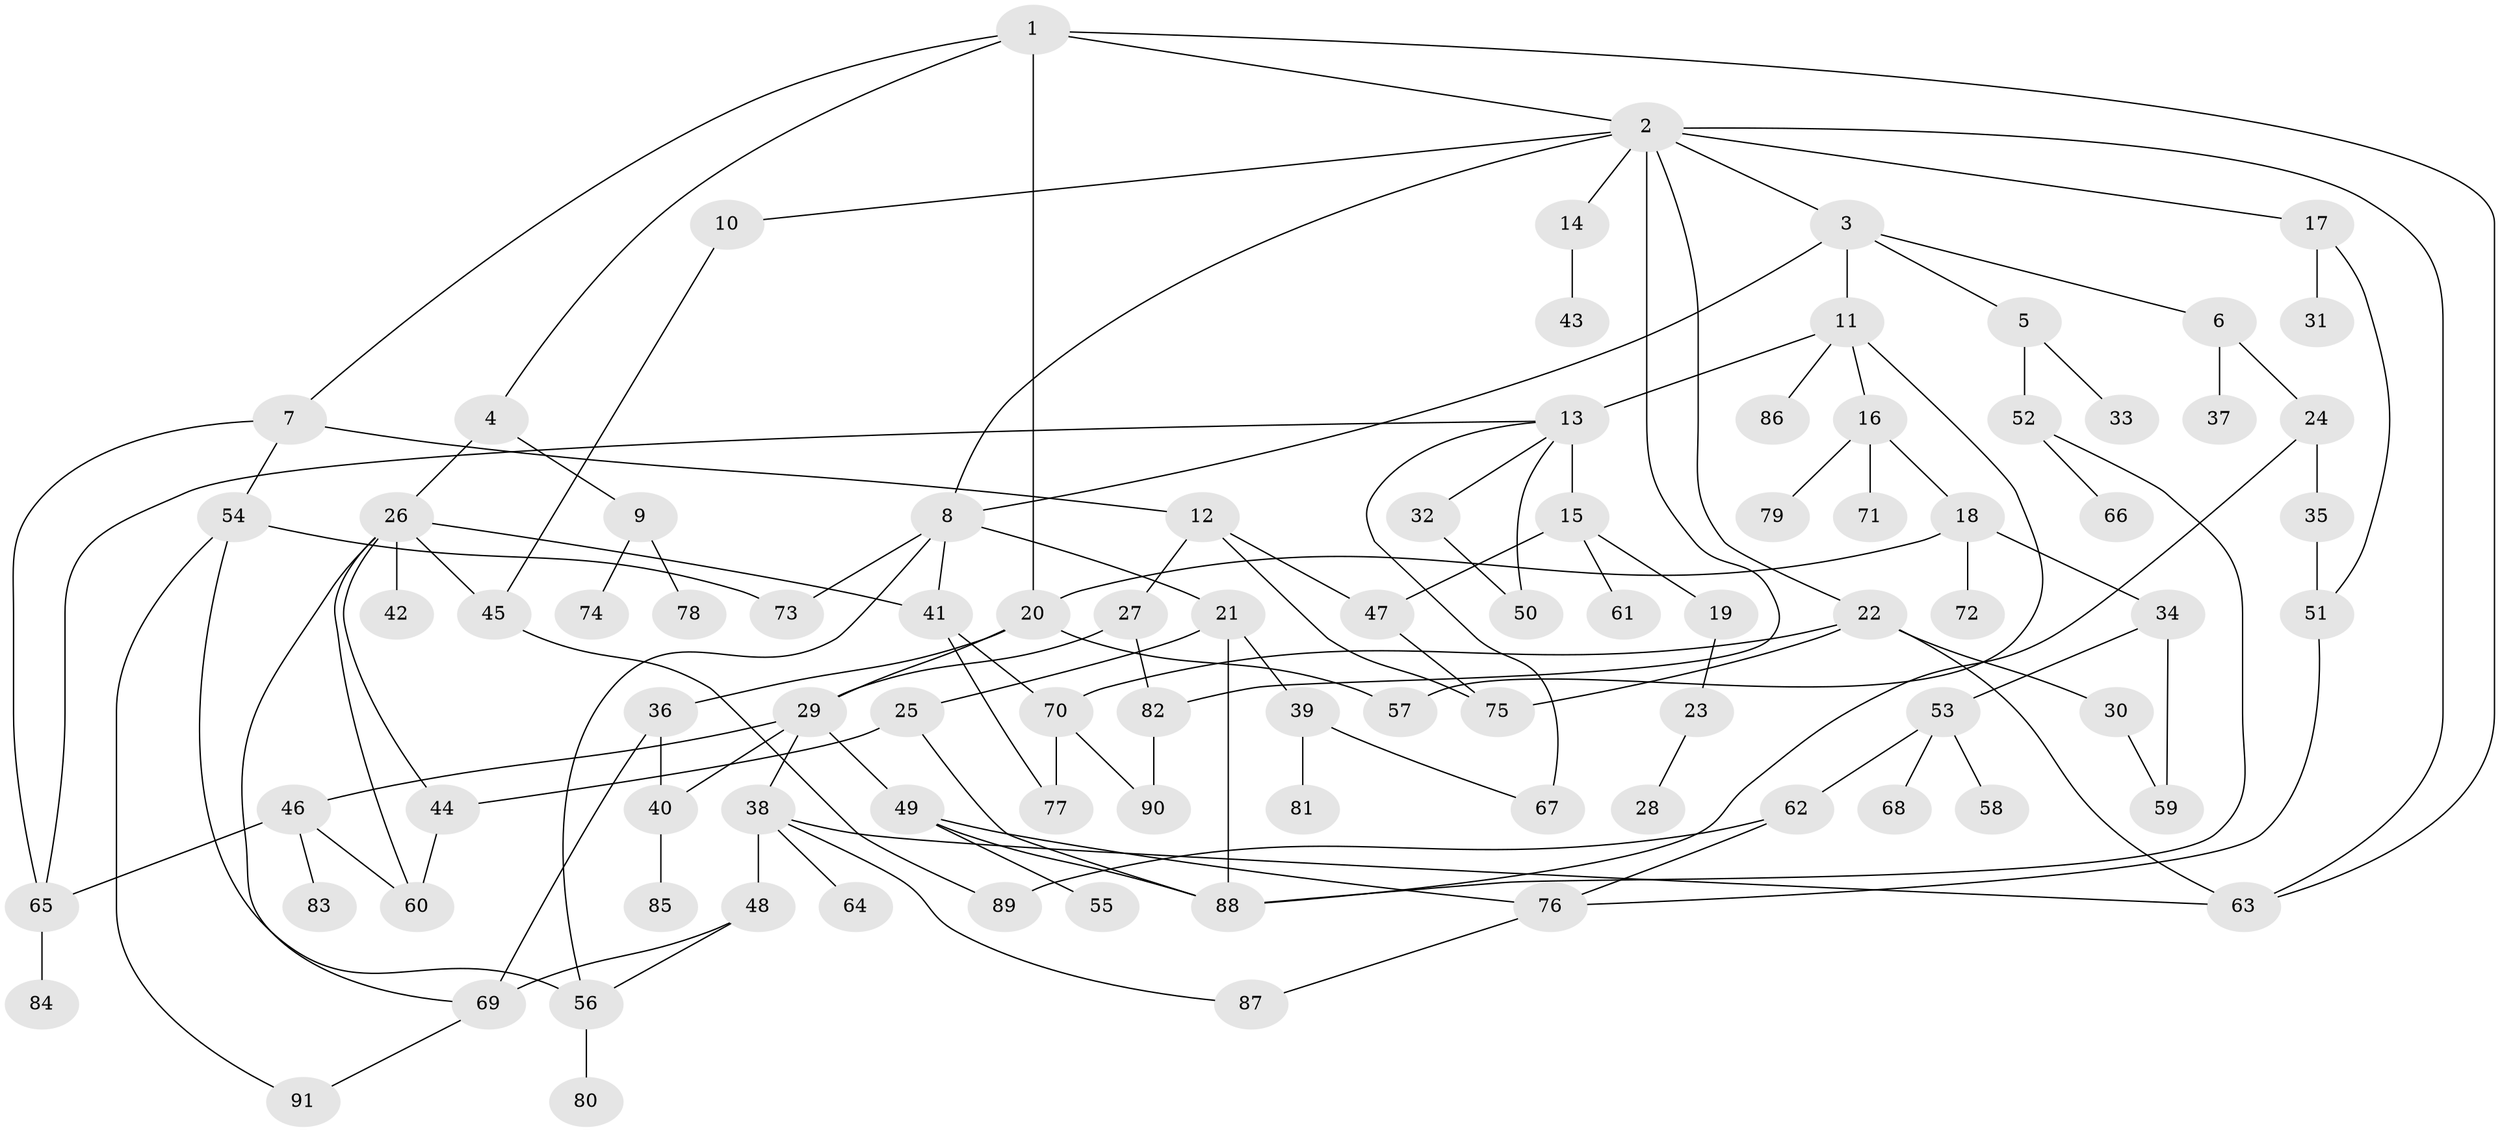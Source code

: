 // Generated by graph-tools (version 1.1) at 2025/01/03/09/25 03:01:01]
// undirected, 91 vertices, 130 edges
graph export_dot {
graph [start="1"]
  node [color=gray90,style=filled];
  1;
  2;
  3;
  4;
  5;
  6;
  7;
  8;
  9;
  10;
  11;
  12;
  13;
  14;
  15;
  16;
  17;
  18;
  19;
  20;
  21;
  22;
  23;
  24;
  25;
  26;
  27;
  28;
  29;
  30;
  31;
  32;
  33;
  34;
  35;
  36;
  37;
  38;
  39;
  40;
  41;
  42;
  43;
  44;
  45;
  46;
  47;
  48;
  49;
  50;
  51;
  52;
  53;
  54;
  55;
  56;
  57;
  58;
  59;
  60;
  61;
  62;
  63;
  64;
  65;
  66;
  67;
  68;
  69;
  70;
  71;
  72;
  73;
  74;
  75;
  76;
  77;
  78;
  79;
  80;
  81;
  82;
  83;
  84;
  85;
  86;
  87;
  88;
  89;
  90;
  91;
  1 -- 2;
  1 -- 4;
  1 -- 7;
  1 -- 20;
  1 -- 63;
  2 -- 3;
  2 -- 8;
  2 -- 10;
  2 -- 14;
  2 -- 17;
  2 -- 22;
  2 -- 63;
  2 -- 82;
  3 -- 5;
  3 -- 6;
  3 -- 11;
  3 -- 8;
  4 -- 9;
  4 -- 26;
  5 -- 33;
  5 -- 52;
  6 -- 24;
  6 -- 37;
  7 -- 12;
  7 -- 54;
  7 -- 65;
  8 -- 21;
  8 -- 73;
  8 -- 41;
  8 -- 56;
  9 -- 74;
  9 -- 78;
  10 -- 45;
  11 -- 13;
  11 -- 16;
  11 -- 57;
  11 -- 86;
  12 -- 27;
  12 -- 75;
  12 -- 47;
  13 -- 15;
  13 -- 32;
  13 -- 50;
  13 -- 67;
  13 -- 65;
  14 -- 43;
  15 -- 19;
  15 -- 47;
  15 -- 61;
  16 -- 18;
  16 -- 71;
  16 -- 79;
  17 -- 31;
  17 -- 51;
  18 -- 20;
  18 -- 34;
  18 -- 72;
  19 -- 23;
  20 -- 29;
  20 -- 36;
  20 -- 57;
  21 -- 25;
  21 -- 39;
  21 -- 88;
  22 -- 30;
  22 -- 63;
  22 -- 70;
  22 -- 75;
  23 -- 28;
  24 -- 35;
  24 -- 88;
  25 -- 88;
  25 -- 44;
  26 -- 41;
  26 -- 42;
  26 -- 44;
  26 -- 45;
  26 -- 60;
  26 -- 69;
  27 -- 82;
  27 -- 29;
  29 -- 38;
  29 -- 46;
  29 -- 49;
  29 -- 40;
  30 -- 59;
  32 -- 50;
  34 -- 53;
  34 -- 59;
  35 -- 51;
  36 -- 40;
  36 -- 69;
  38 -- 48;
  38 -- 64;
  38 -- 87;
  38 -- 63;
  39 -- 81;
  39 -- 67;
  40 -- 85;
  41 -- 70;
  41 -- 77;
  44 -- 60;
  45 -- 89;
  46 -- 83;
  46 -- 60;
  46 -- 65;
  47 -- 75;
  48 -- 56;
  48 -- 69;
  49 -- 55;
  49 -- 88;
  49 -- 76;
  51 -- 76;
  52 -- 66;
  52 -- 88;
  53 -- 58;
  53 -- 62;
  53 -- 68;
  54 -- 73;
  54 -- 91;
  54 -- 56;
  56 -- 80;
  62 -- 76;
  62 -- 89;
  65 -- 84;
  69 -- 91;
  70 -- 90;
  70 -- 77;
  76 -- 87;
  82 -- 90;
}
